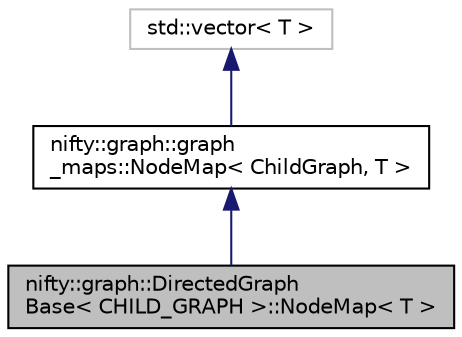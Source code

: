 digraph "nifty::graph::DirectedGraphBase&lt; CHILD_GRAPH &gt;::NodeMap&lt; T &gt;"
{
  edge [fontname="Helvetica",fontsize="10",labelfontname="Helvetica",labelfontsize="10"];
  node [fontname="Helvetica",fontsize="10",shape=record];
  Node1 [label="nifty::graph::DirectedGraph\lBase\< CHILD_GRAPH \>::NodeMap\< T \>",height=0.2,width=0.4,color="black", fillcolor="grey75", style="filled", fontcolor="black"];
  Node2 -> Node1 [dir="back",color="midnightblue",fontsize="10",style="solid",fontname="Helvetica"];
  Node2 [label="nifty::graph::graph\l_maps::NodeMap\< ChildGraph, T \>",height=0.2,width=0.4,color="black", fillcolor="white", style="filled",URL="$structnifty_1_1graph_1_1graph__maps_1_1NodeMap.html"];
  Node3 -> Node2 [dir="back",color="midnightblue",fontsize="10",style="solid",fontname="Helvetica"];
  Node3 [label="std::vector\< T \>",height=0.2,width=0.4,color="grey75", fillcolor="white", style="filled"];
}
